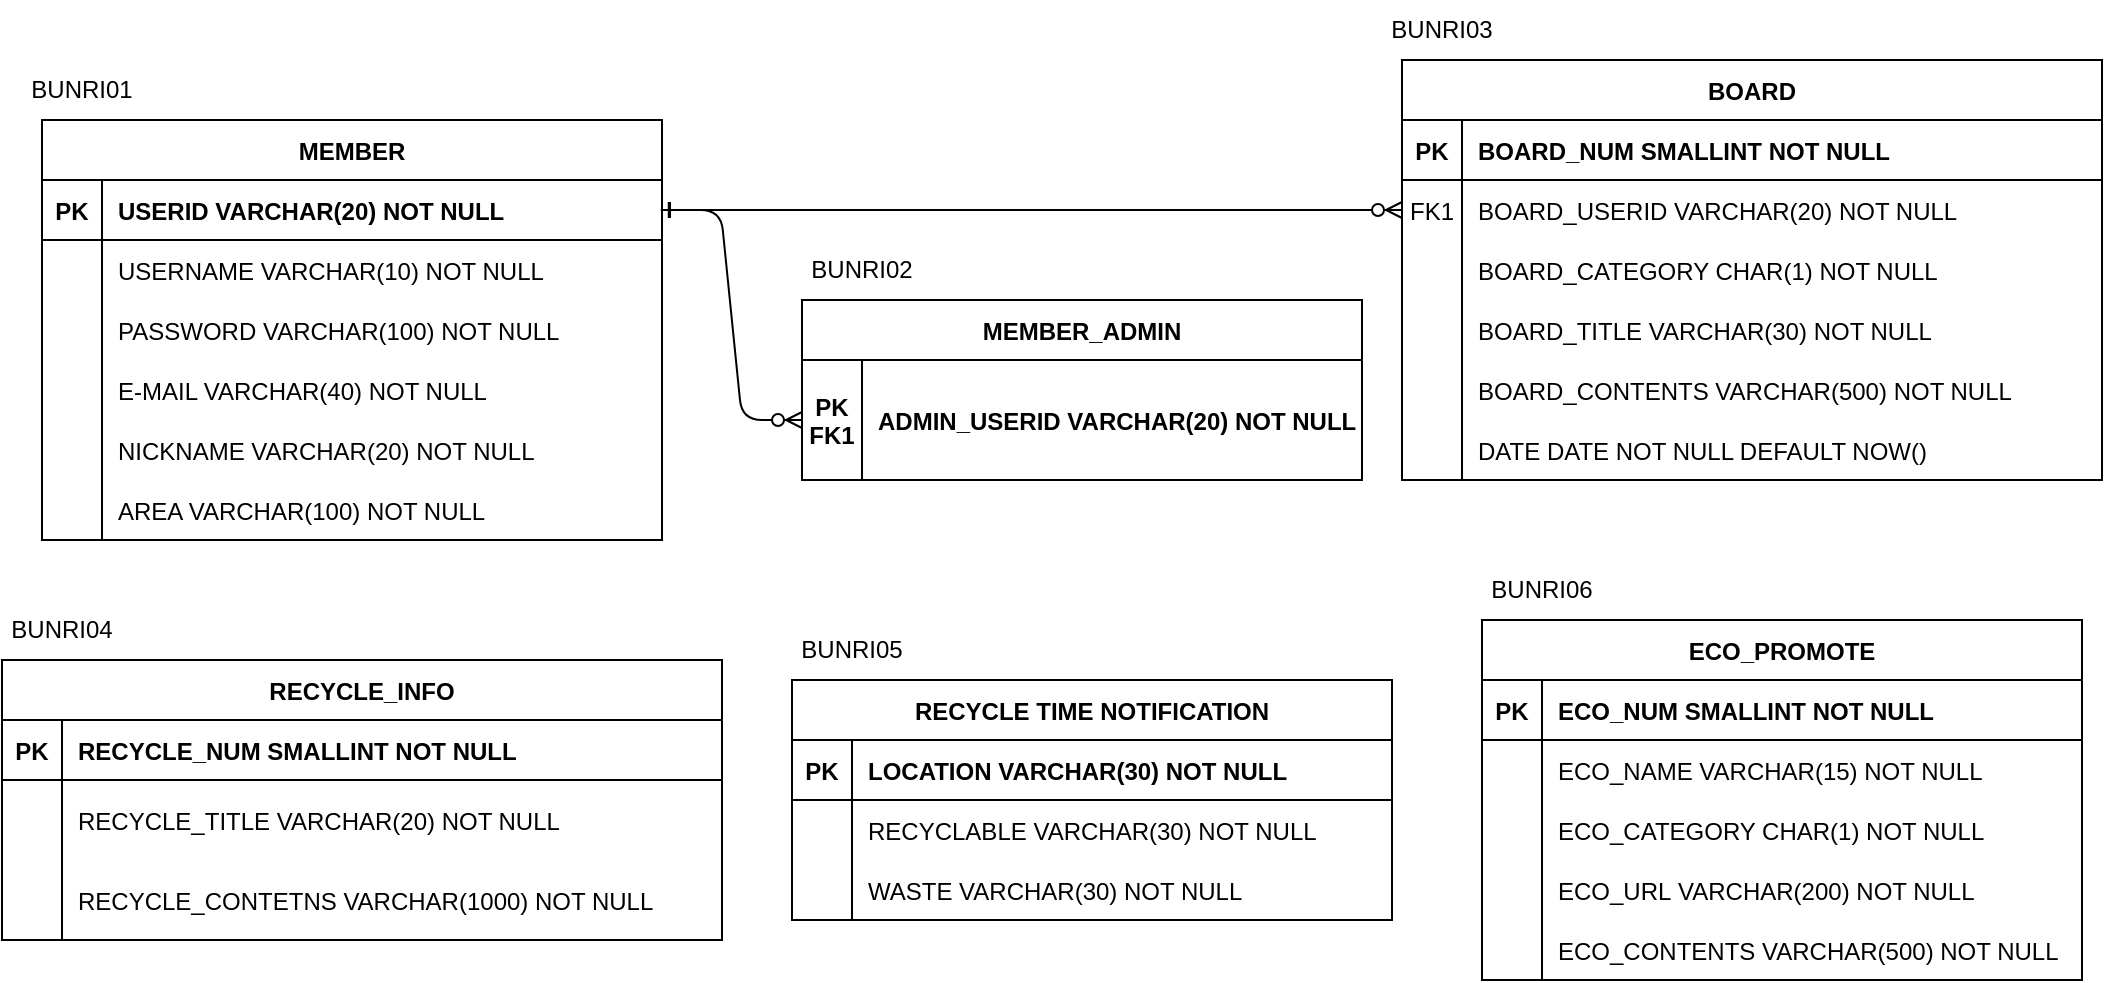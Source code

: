 <mxfile version="15.8.8" type="github" pages="2">
  <diagram id="R2lEEEUBdFMjLlhIrx00" name="eng">
    <mxGraphModel dx="1250" dy="579" grid="1" gridSize="10" guides="1" tooltips="1" connect="1" arrows="1" fold="1" page="1" pageScale="1" pageWidth="2336" pageHeight="1654" math="0" shadow="0" extFonts="Permanent Marker^https://fonts.googleapis.com/css?family=Permanent+Marker">
      <root>
        <mxCell id="0" />
        <mxCell id="1" parent="0" />
        <mxCell id="sYvUt5Km1_mzIq6zvmTg-2" value="" style="shape=partialRectangle;overflow=hidden;connectable=0;fillColor=none;top=0;left=0;bottom=0;right=0;align=left;spacingLeft=6;" parent="1" vertex="1">
          <mxGeometry x="60" y="290" width="220" height="30" as="geometry">
            <mxRectangle width="220" height="30" as="alternateBounds" />
          </mxGeometry>
        </mxCell>
        <mxCell id="C-vyLk0tnHw3VtMMgP7b-2" value="MEMBER" style="shape=table;startSize=30;container=1;collapsible=1;childLayout=tableLayout;fixedRows=1;rowLines=0;fontStyle=1;align=center;resizeLast=1;" parent="1" vertex="1">
          <mxGeometry x="50" y="110" width="310" height="210" as="geometry">
            <mxRectangle x="450" y="110" width="90" height="30" as="alternateBounds" />
          </mxGeometry>
        </mxCell>
        <mxCell id="C-vyLk0tnHw3VtMMgP7b-3" value="" style="shape=partialRectangle;collapsible=0;dropTarget=0;pointerEvents=0;fillColor=none;points=[[0,0.5],[1,0.5]];portConstraint=eastwest;top=0;left=0;right=0;bottom=1;" parent="C-vyLk0tnHw3VtMMgP7b-2" vertex="1">
          <mxGeometry y="30" width="310" height="30" as="geometry" />
        </mxCell>
        <mxCell id="C-vyLk0tnHw3VtMMgP7b-4" value="PK" style="shape=partialRectangle;overflow=hidden;connectable=0;fillColor=none;top=0;left=0;bottom=0;right=0;fontStyle=1;" parent="C-vyLk0tnHw3VtMMgP7b-3" vertex="1">
          <mxGeometry width="30" height="30" as="geometry">
            <mxRectangle width="30" height="30" as="alternateBounds" />
          </mxGeometry>
        </mxCell>
        <mxCell id="C-vyLk0tnHw3VtMMgP7b-5" value="USERID VARCHAR(20) NOT NULL" style="shape=partialRectangle;overflow=hidden;connectable=0;fillColor=none;top=0;left=0;bottom=0;right=0;align=left;spacingLeft=6;fontStyle=1;" parent="C-vyLk0tnHw3VtMMgP7b-3" vertex="1">
          <mxGeometry x="30" width="280" height="30" as="geometry">
            <mxRectangle width="280" height="30" as="alternateBounds" />
          </mxGeometry>
        </mxCell>
        <mxCell id="C-vyLk0tnHw3VtMMgP7b-6" value="" style="shape=partialRectangle;collapsible=0;dropTarget=0;pointerEvents=0;fillColor=none;points=[[0,0.5],[1,0.5]];portConstraint=eastwest;top=0;left=0;right=0;bottom=0;" parent="C-vyLk0tnHw3VtMMgP7b-2" vertex="1">
          <mxGeometry y="60" width="310" height="30" as="geometry" />
        </mxCell>
        <mxCell id="C-vyLk0tnHw3VtMMgP7b-7" value="" style="shape=partialRectangle;overflow=hidden;connectable=0;fillColor=none;top=0;left=0;bottom=0;right=0;" parent="C-vyLk0tnHw3VtMMgP7b-6" vertex="1">
          <mxGeometry width="30" height="30" as="geometry">
            <mxRectangle width="30" height="30" as="alternateBounds" />
          </mxGeometry>
        </mxCell>
        <mxCell id="C-vyLk0tnHw3VtMMgP7b-8" value="USERNAME VARCHAR(10) NOT NULL" style="shape=partialRectangle;overflow=hidden;connectable=0;fillColor=none;top=0;left=0;bottom=0;right=0;align=left;spacingLeft=6;" parent="C-vyLk0tnHw3VtMMgP7b-6" vertex="1">
          <mxGeometry x="30" width="280" height="30" as="geometry">
            <mxRectangle width="280" height="30" as="alternateBounds" />
          </mxGeometry>
        </mxCell>
        <mxCell id="C-vyLk0tnHw3VtMMgP7b-9" value="" style="shape=partialRectangle;collapsible=0;dropTarget=0;pointerEvents=0;fillColor=none;points=[[0,0.5],[1,0.5]];portConstraint=eastwest;top=0;left=0;right=0;bottom=0;" parent="C-vyLk0tnHw3VtMMgP7b-2" vertex="1">
          <mxGeometry y="90" width="310" height="30" as="geometry" />
        </mxCell>
        <mxCell id="C-vyLk0tnHw3VtMMgP7b-10" value="" style="shape=partialRectangle;overflow=hidden;connectable=0;fillColor=none;top=0;left=0;bottom=0;right=0;" parent="C-vyLk0tnHw3VtMMgP7b-9" vertex="1">
          <mxGeometry width="30" height="30" as="geometry">
            <mxRectangle width="30" height="30" as="alternateBounds" />
          </mxGeometry>
        </mxCell>
        <mxCell id="C-vyLk0tnHw3VtMMgP7b-11" value="PASSWORD VARCHAR(100) NOT NULL" style="shape=partialRectangle;overflow=hidden;connectable=0;fillColor=none;top=0;left=0;bottom=0;right=0;align=left;spacingLeft=6;" parent="C-vyLk0tnHw3VtMMgP7b-9" vertex="1">
          <mxGeometry x="30" width="280" height="30" as="geometry">
            <mxRectangle width="280" height="30" as="alternateBounds" />
          </mxGeometry>
        </mxCell>
        <mxCell id="NnJ4gB-gJKKCWfnsb1e3-1" style="shape=partialRectangle;collapsible=0;dropTarget=0;pointerEvents=0;fillColor=none;points=[[0,0.5],[1,0.5]];portConstraint=eastwest;top=0;left=0;right=0;bottom=0;" vertex="1" parent="C-vyLk0tnHw3VtMMgP7b-2">
          <mxGeometry y="120" width="310" height="30" as="geometry" />
        </mxCell>
        <mxCell id="NnJ4gB-gJKKCWfnsb1e3-2" style="shape=partialRectangle;overflow=hidden;connectable=0;fillColor=none;top=0;left=0;bottom=0;right=0;" vertex="1" parent="NnJ4gB-gJKKCWfnsb1e3-1">
          <mxGeometry width="30" height="30" as="geometry">
            <mxRectangle width="30" height="30" as="alternateBounds" />
          </mxGeometry>
        </mxCell>
        <mxCell id="NnJ4gB-gJKKCWfnsb1e3-3" value="E-MAIL VARCHAR(40) NOT NULL" style="shape=partialRectangle;overflow=hidden;connectable=0;fillColor=none;top=0;left=0;bottom=0;right=0;align=left;spacingLeft=6;" vertex="1" parent="NnJ4gB-gJKKCWfnsb1e3-1">
          <mxGeometry x="30" width="280" height="30" as="geometry">
            <mxRectangle width="280" height="30" as="alternateBounds" />
          </mxGeometry>
        </mxCell>
        <mxCell id="NnJ4gB-gJKKCWfnsb1e3-4" style="shape=partialRectangle;collapsible=0;dropTarget=0;pointerEvents=0;fillColor=none;points=[[0,0.5],[1,0.5]];portConstraint=eastwest;top=0;left=0;right=0;bottom=0;" vertex="1" parent="C-vyLk0tnHw3VtMMgP7b-2">
          <mxGeometry y="150" width="310" height="30" as="geometry" />
        </mxCell>
        <mxCell id="NnJ4gB-gJKKCWfnsb1e3-5" style="shape=partialRectangle;overflow=hidden;connectable=0;fillColor=none;top=0;left=0;bottom=0;right=0;" vertex="1" parent="NnJ4gB-gJKKCWfnsb1e3-4">
          <mxGeometry width="30" height="30" as="geometry">
            <mxRectangle width="30" height="30" as="alternateBounds" />
          </mxGeometry>
        </mxCell>
        <mxCell id="NnJ4gB-gJKKCWfnsb1e3-6" value="NICKNAME VARCHAR(20) NOT NULL" style="shape=partialRectangle;overflow=hidden;connectable=0;fillColor=none;top=0;left=0;bottom=0;right=0;align=left;spacingLeft=6;" vertex="1" parent="NnJ4gB-gJKKCWfnsb1e3-4">
          <mxGeometry x="30" width="280" height="30" as="geometry">
            <mxRectangle width="280" height="30" as="alternateBounds" />
          </mxGeometry>
        </mxCell>
        <mxCell id="NnJ4gB-gJKKCWfnsb1e3-7" style="shape=partialRectangle;collapsible=0;dropTarget=0;pointerEvents=0;fillColor=none;points=[[0,0.5],[1,0.5]];portConstraint=eastwest;top=0;left=0;right=0;bottom=0;" vertex="1" parent="C-vyLk0tnHw3VtMMgP7b-2">
          <mxGeometry y="180" width="310" height="30" as="geometry" />
        </mxCell>
        <mxCell id="NnJ4gB-gJKKCWfnsb1e3-8" style="shape=partialRectangle;overflow=hidden;connectable=0;fillColor=none;top=0;left=0;bottom=0;right=0;" vertex="1" parent="NnJ4gB-gJKKCWfnsb1e3-7">
          <mxGeometry width="30" height="30" as="geometry">
            <mxRectangle width="30" height="30" as="alternateBounds" />
          </mxGeometry>
        </mxCell>
        <mxCell id="NnJ4gB-gJKKCWfnsb1e3-9" value="AREA VARCHAR(100) NOT NULL" style="shape=partialRectangle;overflow=hidden;connectable=0;fillColor=none;top=0;left=0;bottom=0;right=0;align=left;spacingLeft=6;" vertex="1" parent="NnJ4gB-gJKKCWfnsb1e3-7">
          <mxGeometry x="30" width="280" height="30" as="geometry">
            <mxRectangle width="280" height="30" as="alternateBounds" />
          </mxGeometry>
        </mxCell>
        <mxCell id="C-vyLk0tnHw3VtMMgP7b-13" value="RECYCLE_INFO" style="shape=table;startSize=30;container=1;collapsible=1;childLayout=tableLayout;fixedRows=1;rowLines=0;fontStyle=1;align=center;resizeLast=1;" parent="1" vertex="1">
          <mxGeometry x="30" y="380" width="360" height="140" as="geometry" />
        </mxCell>
        <mxCell id="C-vyLk0tnHw3VtMMgP7b-14" value="" style="shape=partialRectangle;collapsible=0;dropTarget=0;pointerEvents=0;fillColor=none;points=[[0,0.5],[1,0.5]];portConstraint=eastwest;top=0;left=0;right=0;bottom=1;" parent="C-vyLk0tnHw3VtMMgP7b-13" vertex="1">
          <mxGeometry y="30" width="360" height="30" as="geometry" />
        </mxCell>
        <mxCell id="C-vyLk0tnHw3VtMMgP7b-15" value="PK" style="shape=partialRectangle;overflow=hidden;connectable=0;fillColor=none;top=0;left=0;bottom=0;right=0;fontStyle=1;" parent="C-vyLk0tnHw3VtMMgP7b-14" vertex="1">
          <mxGeometry width="30" height="30" as="geometry">
            <mxRectangle width="30" height="30" as="alternateBounds" />
          </mxGeometry>
        </mxCell>
        <mxCell id="C-vyLk0tnHw3VtMMgP7b-16" value="RECYCLE_NUM SMALLINT NOT NULL" style="shape=partialRectangle;overflow=hidden;connectable=0;fillColor=none;top=0;left=0;bottom=0;right=0;align=left;spacingLeft=6;fontStyle=1;" parent="C-vyLk0tnHw3VtMMgP7b-14" vertex="1">
          <mxGeometry x="30" width="330" height="30" as="geometry">
            <mxRectangle width="330" height="30" as="alternateBounds" />
          </mxGeometry>
        </mxCell>
        <mxCell id="C-vyLk0tnHw3VtMMgP7b-17" value="" style="shape=partialRectangle;collapsible=0;dropTarget=0;pointerEvents=0;fillColor=none;points=[[0,0.5],[1,0.5]];portConstraint=eastwest;top=0;left=0;right=0;bottom=0;" parent="C-vyLk0tnHw3VtMMgP7b-13" vertex="1">
          <mxGeometry y="60" width="360" height="40" as="geometry" />
        </mxCell>
        <mxCell id="C-vyLk0tnHw3VtMMgP7b-18" value="" style="shape=partialRectangle;overflow=hidden;connectable=0;fillColor=none;top=0;left=0;bottom=0;right=0;" parent="C-vyLk0tnHw3VtMMgP7b-17" vertex="1">
          <mxGeometry width="30" height="40" as="geometry">
            <mxRectangle width="30" height="40" as="alternateBounds" />
          </mxGeometry>
        </mxCell>
        <mxCell id="C-vyLk0tnHw3VtMMgP7b-19" value="RECYCLE_TITLE VARCHAR(20) NOT NULL" style="shape=partialRectangle;overflow=hidden;connectable=0;fillColor=none;top=0;left=0;bottom=0;right=0;align=left;spacingLeft=6;" parent="C-vyLk0tnHw3VtMMgP7b-17" vertex="1">
          <mxGeometry x="30" width="330" height="40" as="geometry">
            <mxRectangle width="330" height="40" as="alternateBounds" />
          </mxGeometry>
        </mxCell>
        <mxCell id="NnJ4gB-gJKKCWfnsb1e3-22" style="shape=partialRectangle;collapsible=0;dropTarget=0;pointerEvents=0;fillColor=none;points=[[0,0.5],[1,0.5]];portConstraint=eastwest;top=0;left=0;right=0;bottom=0;" vertex="1" parent="C-vyLk0tnHw3VtMMgP7b-13">
          <mxGeometry y="100" width="360" height="40" as="geometry" />
        </mxCell>
        <mxCell id="NnJ4gB-gJKKCWfnsb1e3-23" style="shape=partialRectangle;overflow=hidden;connectable=0;fillColor=none;top=0;left=0;bottom=0;right=0;" vertex="1" parent="NnJ4gB-gJKKCWfnsb1e3-22">
          <mxGeometry width="30" height="40" as="geometry">
            <mxRectangle width="30" height="40" as="alternateBounds" />
          </mxGeometry>
        </mxCell>
        <mxCell id="NnJ4gB-gJKKCWfnsb1e3-24" value="RECYCLE_CONTETNS VARCHAR(1000) NOT NULL " style="shape=partialRectangle;overflow=hidden;connectable=0;fillColor=none;top=0;left=0;bottom=0;right=0;align=left;spacingLeft=6;" vertex="1" parent="NnJ4gB-gJKKCWfnsb1e3-22">
          <mxGeometry x="30" width="330" height="40" as="geometry">
            <mxRectangle width="330" height="40" as="alternateBounds" />
          </mxGeometry>
        </mxCell>
        <mxCell id="C-vyLk0tnHw3VtMMgP7b-23" value="BOARD" style="shape=table;startSize=30;container=1;collapsible=1;childLayout=tableLayout;fixedRows=1;rowLines=0;fontStyle=1;align=center;resizeLast=1;" parent="1" vertex="1">
          <mxGeometry x="730" y="80" width="350" height="210" as="geometry">
            <mxRectangle x="60" y="120" width="80" height="30" as="alternateBounds" />
          </mxGeometry>
        </mxCell>
        <mxCell id="C-vyLk0tnHw3VtMMgP7b-24" value="" style="shape=partialRectangle;collapsible=0;dropTarget=0;pointerEvents=0;fillColor=none;points=[[0,0.5],[1,0.5]];portConstraint=eastwest;top=0;left=0;right=0;bottom=1;" parent="C-vyLk0tnHw3VtMMgP7b-23" vertex="1">
          <mxGeometry y="30" width="350" height="30" as="geometry" />
        </mxCell>
        <mxCell id="C-vyLk0tnHw3VtMMgP7b-25" value="PK" style="shape=partialRectangle;overflow=hidden;connectable=0;fillColor=none;top=0;left=0;bottom=0;right=0;fontStyle=1;" parent="C-vyLk0tnHw3VtMMgP7b-24" vertex="1">
          <mxGeometry width="30" height="30" as="geometry">
            <mxRectangle width="30" height="30" as="alternateBounds" />
          </mxGeometry>
        </mxCell>
        <mxCell id="C-vyLk0tnHw3VtMMgP7b-26" value="BOARD_NUM SMALLINT NOT NULL" style="shape=partialRectangle;overflow=hidden;connectable=0;fillColor=none;top=0;left=0;bottom=0;right=0;align=left;spacingLeft=6;fontStyle=1;" parent="C-vyLk0tnHw3VtMMgP7b-24" vertex="1">
          <mxGeometry x="30" width="320" height="30" as="geometry">
            <mxRectangle width="320" height="30" as="alternateBounds" />
          </mxGeometry>
        </mxCell>
        <mxCell id="C-vyLk0tnHw3VtMMgP7b-27" value="" style="shape=partialRectangle;collapsible=0;dropTarget=0;pointerEvents=0;fillColor=none;points=[[0,0.5],[1,0.5]];portConstraint=eastwest;top=0;left=0;right=0;bottom=0;" parent="C-vyLk0tnHw3VtMMgP7b-23" vertex="1">
          <mxGeometry y="60" width="350" height="30" as="geometry" />
        </mxCell>
        <mxCell id="C-vyLk0tnHw3VtMMgP7b-28" value="FK1" style="shape=partialRectangle;overflow=hidden;connectable=0;fillColor=none;top=0;left=0;bottom=0;right=0;" parent="C-vyLk0tnHw3VtMMgP7b-27" vertex="1">
          <mxGeometry width="30" height="30" as="geometry">
            <mxRectangle width="30" height="30" as="alternateBounds" />
          </mxGeometry>
        </mxCell>
        <mxCell id="C-vyLk0tnHw3VtMMgP7b-29" value="BOARD_USERID VARCHAR(20) NOT NULL" style="shape=partialRectangle;overflow=hidden;connectable=0;fillColor=none;top=0;left=0;bottom=0;right=0;align=left;spacingLeft=6;" parent="C-vyLk0tnHw3VtMMgP7b-27" vertex="1">
          <mxGeometry x="30" width="320" height="30" as="geometry">
            <mxRectangle width="320" height="30" as="alternateBounds" />
          </mxGeometry>
        </mxCell>
        <mxCell id="NnJ4gB-gJKKCWfnsb1e3-19" style="shape=partialRectangle;collapsible=0;dropTarget=0;pointerEvents=0;fillColor=none;points=[[0,0.5],[1,0.5]];portConstraint=eastwest;top=0;left=0;right=0;bottom=0;" vertex="1" parent="C-vyLk0tnHw3VtMMgP7b-23">
          <mxGeometry y="90" width="350" height="30" as="geometry" />
        </mxCell>
        <mxCell id="NnJ4gB-gJKKCWfnsb1e3-20" style="shape=partialRectangle;overflow=hidden;connectable=0;fillColor=none;top=0;left=0;bottom=0;right=0;" vertex="1" parent="NnJ4gB-gJKKCWfnsb1e3-19">
          <mxGeometry width="30" height="30" as="geometry">
            <mxRectangle width="30" height="30" as="alternateBounds" />
          </mxGeometry>
        </mxCell>
        <mxCell id="NnJ4gB-gJKKCWfnsb1e3-21" value="BOARD_CATEGORY CHAR(1) NOT NULL" style="shape=partialRectangle;overflow=hidden;connectable=0;fillColor=none;top=0;left=0;bottom=0;right=0;align=left;spacingLeft=6;" vertex="1" parent="NnJ4gB-gJKKCWfnsb1e3-19">
          <mxGeometry x="30" width="320" height="30" as="geometry">
            <mxRectangle width="320" height="30" as="alternateBounds" />
          </mxGeometry>
        </mxCell>
        <mxCell id="NnJ4gB-gJKKCWfnsb1e3-16" style="shape=partialRectangle;collapsible=0;dropTarget=0;pointerEvents=0;fillColor=none;points=[[0,0.5],[1,0.5]];portConstraint=eastwest;top=0;left=0;right=0;bottom=0;" vertex="1" parent="C-vyLk0tnHw3VtMMgP7b-23">
          <mxGeometry y="120" width="350" height="30" as="geometry" />
        </mxCell>
        <mxCell id="NnJ4gB-gJKKCWfnsb1e3-17" style="shape=partialRectangle;overflow=hidden;connectable=0;fillColor=none;top=0;left=0;bottom=0;right=0;" vertex="1" parent="NnJ4gB-gJKKCWfnsb1e3-16">
          <mxGeometry width="30" height="30" as="geometry">
            <mxRectangle width="30" height="30" as="alternateBounds" />
          </mxGeometry>
        </mxCell>
        <mxCell id="NnJ4gB-gJKKCWfnsb1e3-18" value="BOARD_TITLE VARCHAR(30) NOT NULL" style="shape=partialRectangle;overflow=hidden;connectable=0;fillColor=none;top=0;left=0;bottom=0;right=0;align=left;spacingLeft=6;" vertex="1" parent="NnJ4gB-gJKKCWfnsb1e3-16">
          <mxGeometry x="30" width="320" height="30" as="geometry">
            <mxRectangle width="320" height="30" as="alternateBounds" />
          </mxGeometry>
        </mxCell>
        <mxCell id="NnJ4gB-gJKKCWfnsb1e3-13" style="shape=partialRectangle;collapsible=0;dropTarget=0;pointerEvents=0;fillColor=none;points=[[0,0.5],[1,0.5]];portConstraint=eastwest;top=0;left=0;right=0;bottom=0;" vertex="1" parent="C-vyLk0tnHw3VtMMgP7b-23">
          <mxGeometry y="150" width="350" height="30" as="geometry" />
        </mxCell>
        <mxCell id="NnJ4gB-gJKKCWfnsb1e3-14" style="shape=partialRectangle;overflow=hidden;connectable=0;fillColor=none;top=0;left=0;bottom=0;right=0;" vertex="1" parent="NnJ4gB-gJKKCWfnsb1e3-13">
          <mxGeometry width="30" height="30" as="geometry">
            <mxRectangle width="30" height="30" as="alternateBounds" />
          </mxGeometry>
        </mxCell>
        <mxCell id="NnJ4gB-gJKKCWfnsb1e3-15" value="BOARD_CONTENTS VARCHAR(500) NOT NULL" style="shape=partialRectangle;overflow=hidden;connectable=0;fillColor=none;top=0;left=0;bottom=0;right=0;align=left;spacingLeft=6;" vertex="1" parent="NnJ4gB-gJKKCWfnsb1e3-13">
          <mxGeometry x="30" width="320" height="30" as="geometry">
            <mxRectangle width="320" height="30" as="alternateBounds" />
          </mxGeometry>
        </mxCell>
        <mxCell id="NnJ4gB-gJKKCWfnsb1e3-10" style="shape=partialRectangle;collapsible=0;dropTarget=0;pointerEvents=0;fillColor=none;points=[[0,0.5],[1,0.5]];portConstraint=eastwest;top=0;left=0;right=0;bottom=0;" vertex="1" parent="C-vyLk0tnHw3VtMMgP7b-23">
          <mxGeometry y="180" width="350" height="30" as="geometry" />
        </mxCell>
        <mxCell id="NnJ4gB-gJKKCWfnsb1e3-11" style="shape=partialRectangle;overflow=hidden;connectable=0;fillColor=none;top=0;left=0;bottom=0;right=0;" vertex="1" parent="NnJ4gB-gJKKCWfnsb1e3-10">
          <mxGeometry width="30" height="30" as="geometry">
            <mxRectangle width="30" height="30" as="alternateBounds" />
          </mxGeometry>
        </mxCell>
        <mxCell id="NnJ4gB-gJKKCWfnsb1e3-12" value="DATE DATE NOT NULL DEFAULT NOW()" style="shape=partialRectangle;overflow=hidden;connectable=0;fillColor=none;top=0;left=0;bottom=0;right=0;align=left;spacingLeft=6;" vertex="1" parent="NnJ4gB-gJKKCWfnsb1e3-10">
          <mxGeometry x="30" width="320" height="30" as="geometry">
            <mxRectangle width="320" height="30" as="alternateBounds" />
          </mxGeometry>
        </mxCell>
        <mxCell id="C-vyLk0tnHw3VtMMgP7b-1" value="" style="edgeStyle=entityRelationEdgeStyle;endArrow=ERzeroToMany;startArrow=ERone;endFill=1;startFill=0;exitX=1;exitY=0.5;exitDx=0;exitDy=0;" parent="1" source="C-vyLk0tnHw3VtMMgP7b-3" target="C-vyLk0tnHw3VtMMgP7b-27" edge="1">
          <mxGeometry width="100" height="100" relative="1" as="geometry">
            <mxPoint x="340" y="720" as="sourcePoint" />
            <mxPoint x="830" y="165" as="targetPoint" />
          </mxGeometry>
        </mxCell>
        <mxCell id="csFPBOMpWDjxnUjfZ-Va-1" value="RECYCLE TIME NOTIFICATION" style="shape=table;startSize=30;container=1;collapsible=1;childLayout=tableLayout;fixedRows=1;rowLines=0;fontStyle=1;align=center;resizeLast=1;" parent="1" vertex="1">
          <mxGeometry x="425" y="390" width="300" height="120" as="geometry" />
        </mxCell>
        <mxCell id="csFPBOMpWDjxnUjfZ-Va-2" value="" style="shape=partialRectangle;collapsible=0;dropTarget=0;pointerEvents=0;fillColor=none;points=[[0,0.5],[1,0.5]];portConstraint=eastwest;top=0;left=0;right=0;bottom=1;" parent="csFPBOMpWDjxnUjfZ-Va-1" vertex="1">
          <mxGeometry y="30" width="300" height="30" as="geometry" />
        </mxCell>
        <mxCell id="csFPBOMpWDjxnUjfZ-Va-3" value="PK" style="shape=partialRectangle;overflow=hidden;connectable=0;fillColor=none;top=0;left=0;bottom=0;right=0;fontStyle=1;" parent="csFPBOMpWDjxnUjfZ-Va-2" vertex="1">
          <mxGeometry width="30" height="30" as="geometry">
            <mxRectangle width="30" height="30" as="alternateBounds" />
          </mxGeometry>
        </mxCell>
        <mxCell id="csFPBOMpWDjxnUjfZ-Va-4" value="LOCATION VARCHAR(30) NOT NULL" style="shape=partialRectangle;overflow=hidden;connectable=0;fillColor=none;top=0;left=0;bottom=0;right=0;align=left;spacingLeft=6;fontStyle=1;" parent="csFPBOMpWDjxnUjfZ-Va-2" vertex="1">
          <mxGeometry x="30" width="270" height="30" as="geometry">
            <mxRectangle width="270" height="30" as="alternateBounds" />
          </mxGeometry>
        </mxCell>
        <mxCell id="csFPBOMpWDjxnUjfZ-Va-5" value="" style="shape=partialRectangle;collapsible=0;dropTarget=0;pointerEvents=0;fillColor=none;points=[[0,0.5],[1,0.5]];portConstraint=eastwest;top=0;left=0;right=0;bottom=0;" parent="csFPBOMpWDjxnUjfZ-Va-1" vertex="1">
          <mxGeometry y="60" width="300" height="30" as="geometry" />
        </mxCell>
        <mxCell id="csFPBOMpWDjxnUjfZ-Va-6" value="" style="shape=partialRectangle;overflow=hidden;connectable=0;fillColor=none;top=0;left=0;bottom=0;right=0;" parent="csFPBOMpWDjxnUjfZ-Va-5" vertex="1">
          <mxGeometry width="30" height="30" as="geometry">
            <mxRectangle width="30" height="30" as="alternateBounds" />
          </mxGeometry>
        </mxCell>
        <mxCell id="csFPBOMpWDjxnUjfZ-Va-7" value="RECYCLABLE VARCHAR(30) NOT NULL" style="shape=partialRectangle;overflow=hidden;connectable=0;fillColor=none;top=0;left=0;bottom=0;right=0;align=left;spacingLeft=6;" parent="csFPBOMpWDjxnUjfZ-Va-5" vertex="1">
          <mxGeometry x="30" width="270" height="30" as="geometry">
            <mxRectangle width="270" height="30" as="alternateBounds" />
          </mxGeometry>
        </mxCell>
        <mxCell id="NnJ4gB-gJKKCWfnsb1e3-25" style="shape=partialRectangle;collapsible=0;dropTarget=0;pointerEvents=0;fillColor=none;points=[[0,0.5],[1,0.5]];portConstraint=eastwest;top=0;left=0;right=0;bottom=0;" vertex="1" parent="csFPBOMpWDjxnUjfZ-Va-1">
          <mxGeometry y="90" width="300" height="30" as="geometry" />
        </mxCell>
        <mxCell id="NnJ4gB-gJKKCWfnsb1e3-26" value="&#xa;&#xa;&lt;span style=&quot;color: rgb(0, 0, 0); font-family: helvetica; font-size: 12px; font-style: normal; font-weight: 400; letter-spacing: normal; text-align: left; text-indent: 0px; text-transform: none; word-spacing: 0px; background-color: rgb(248, 249, 250); display: inline; float: none;&quot;&gt;WASTE VARCHAR(30)&amp;nbsp;NOT NULL&lt;/span&gt;&#xa;&#xa;" style="shape=partialRectangle;overflow=hidden;connectable=0;fillColor=none;top=0;left=0;bottom=0;right=0;" vertex="1" parent="NnJ4gB-gJKKCWfnsb1e3-25">
          <mxGeometry width="30" height="30" as="geometry">
            <mxRectangle width="30" height="30" as="alternateBounds" />
          </mxGeometry>
        </mxCell>
        <mxCell id="NnJ4gB-gJKKCWfnsb1e3-27" value="WASTE VARCHAR(30) NOT NULL" style="shape=partialRectangle;overflow=hidden;connectable=0;fillColor=none;top=0;left=0;bottom=0;right=0;align=left;spacingLeft=6;" vertex="1" parent="NnJ4gB-gJKKCWfnsb1e3-25">
          <mxGeometry x="30" width="270" height="30" as="geometry">
            <mxRectangle width="270" height="30" as="alternateBounds" />
          </mxGeometry>
        </mxCell>
        <mxCell id="l2PKxu3wdfpEpkm83ybQ-2" value="BUNRI05" style="text;html=1;strokeColor=none;fillColor=none;align=center;verticalAlign=middle;whiteSpace=wrap;rounded=0;" parent="1" vertex="1">
          <mxGeometry x="425" y="360" width="60" height="30" as="geometry" />
        </mxCell>
        <mxCell id="l2PKxu3wdfpEpkm83ybQ-3" value="BUNRI04" style="text;html=1;strokeColor=none;fillColor=none;align=center;verticalAlign=middle;whiteSpace=wrap;rounded=0;" parent="1" vertex="1">
          <mxGeometry x="30" y="350" width="60" height="30" as="geometry" />
        </mxCell>
        <mxCell id="l2PKxu3wdfpEpkm83ybQ-4" value="BUNRI01" style="text;html=1;strokeColor=none;fillColor=none;align=center;verticalAlign=middle;whiteSpace=wrap;rounded=0;" parent="1" vertex="1">
          <mxGeometry x="40" y="80" width="60" height="30" as="geometry" />
        </mxCell>
        <mxCell id="_wXQKDOQ8VYvfBHfBLiE-1" value="ECO_PROMOTE" style="shape=table;startSize=30;container=1;collapsible=1;childLayout=tableLayout;fixedRows=1;rowLines=0;fontStyle=1;align=center;resizeLast=1;" parent="1" vertex="1">
          <mxGeometry x="770" y="360" width="300" height="180" as="geometry" />
        </mxCell>
        <mxCell id="_wXQKDOQ8VYvfBHfBLiE-2" value="" style="shape=partialRectangle;collapsible=0;dropTarget=0;pointerEvents=0;fillColor=none;points=[[0,0.5],[1,0.5]];portConstraint=eastwest;top=0;left=0;right=0;bottom=1;" parent="_wXQKDOQ8VYvfBHfBLiE-1" vertex="1">
          <mxGeometry y="30" width="300" height="30" as="geometry" />
        </mxCell>
        <mxCell id="_wXQKDOQ8VYvfBHfBLiE-3" value="PK" style="shape=partialRectangle;overflow=hidden;connectable=0;fillColor=none;top=0;left=0;bottom=0;right=0;fontStyle=1;" parent="_wXQKDOQ8VYvfBHfBLiE-2" vertex="1">
          <mxGeometry width="30" height="30" as="geometry">
            <mxRectangle width="30" height="30" as="alternateBounds" />
          </mxGeometry>
        </mxCell>
        <mxCell id="_wXQKDOQ8VYvfBHfBLiE-4" value="ECO_NUM SMALLINT NOT NULL" style="shape=partialRectangle;overflow=hidden;connectable=0;fillColor=none;top=0;left=0;bottom=0;right=0;align=left;spacingLeft=6;fontStyle=1;" parent="_wXQKDOQ8VYvfBHfBLiE-2" vertex="1">
          <mxGeometry x="30" width="270" height="30" as="geometry">
            <mxRectangle width="270" height="30" as="alternateBounds" />
          </mxGeometry>
        </mxCell>
        <mxCell id="_wXQKDOQ8VYvfBHfBLiE-5" value="" style="shape=partialRectangle;collapsible=0;dropTarget=0;pointerEvents=0;fillColor=none;points=[[0,0.5],[1,0.5]];portConstraint=eastwest;top=0;left=0;right=0;bottom=0;" parent="_wXQKDOQ8VYvfBHfBLiE-1" vertex="1">
          <mxGeometry y="60" width="300" height="30" as="geometry" />
        </mxCell>
        <mxCell id="_wXQKDOQ8VYvfBHfBLiE-6" value="" style="shape=partialRectangle;overflow=hidden;connectable=0;fillColor=none;top=0;left=0;bottom=0;right=0;" parent="_wXQKDOQ8VYvfBHfBLiE-5" vertex="1">
          <mxGeometry width="30" height="30" as="geometry">
            <mxRectangle width="30" height="30" as="alternateBounds" />
          </mxGeometry>
        </mxCell>
        <mxCell id="_wXQKDOQ8VYvfBHfBLiE-7" value="ECO_NAME VARCHAR(15) NOT NULL" style="shape=partialRectangle;overflow=hidden;connectable=0;fillColor=none;top=0;left=0;bottom=0;right=0;align=left;spacingLeft=6;" parent="_wXQKDOQ8VYvfBHfBLiE-5" vertex="1">
          <mxGeometry x="30" width="270" height="30" as="geometry">
            <mxRectangle width="270" height="30" as="alternateBounds" />
          </mxGeometry>
        </mxCell>
        <mxCell id="NnJ4gB-gJKKCWfnsb1e3-37" style="shape=partialRectangle;collapsible=0;dropTarget=0;pointerEvents=0;fillColor=none;points=[[0,0.5],[1,0.5]];portConstraint=eastwest;top=0;left=0;right=0;bottom=0;" vertex="1" parent="_wXQKDOQ8VYvfBHfBLiE-1">
          <mxGeometry y="90" width="300" height="30" as="geometry" />
        </mxCell>
        <mxCell id="NnJ4gB-gJKKCWfnsb1e3-38" style="shape=partialRectangle;overflow=hidden;connectable=0;fillColor=none;top=0;left=0;bottom=0;right=0;" vertex="1" parent="NnJ4gB-gJKKCWfnsb1e3-37">
          <mxGeometry width="30" height="30" as="geometry">
            <mxRectangle width="30" height="30" as="alternateBounds" />
          </mxGeometry>
        </mxCell>
        <mxCell id="NnJ4gB-gJKKCWfnsb1e3-39" value="ECO_CATEGORY CHAR(1) NOT NULL" style="shape=partialRectangle;overflow=hidden;connectable=0;fillColor=none;top=0;left=0;bottom=0;right=0;align=left;spacingLeft=6;" vertex="1" parent="NnJ4gB-gJKKCWfnsb1e3-37">
          <mxGeometry x="30" width="270" height="30" as="geometry">
            <mxRectangle width="270" height="30" as="alternateBounds" />
          </mxGeometry>
        </mxCell>
        <mxCell id="NnJ4gB-gJKKCWfnsb1e3-31" style="shape=partialRectangle;collapsible=0;dropTarget=0;pointerEvents=0;fillColor=none;points=[[0,0.5],[1,0.5]];portConstraint=eastwest;top=0;left=0;right=0;bottom=0;" vertex="1" parent="_wXQKDOQ8VYvfBHfBLiE-1">
          <mxGeometry y="120" width="300" height="30" as="geometry" />
        </mxCell>
        <mxCell id="NnJ4gB-gJKKCWfnsb1e3-32" style="shape=partialRectangle;overflow=hidden;connectable=0;fillColor=none;top=0;left=0;bottom=0;right=0;" vertex="1" parent="NnJ4gB-gJKKCWfnsb1e3-31">
          <mxGeometry width="30" height="30" as="geometry">
            <mxRectangle width="30" height="30" as="alternateBounds" />
          </mxGeometry>
        </mxCell>
        <mxCell id="NnJ4gB-gJKKCWfnsb1e3-33" value="ECO_URL VARCHAR(200) NOT NULL" style="shape=partialRectangle;overflow=hidden;connectable=0;fillColor=none;top=0;left=0;bottom=0;right=0;align=left;spacingLeft=6;" vertex="1" parent="NnJ4gB-gJKKCWfnsb1e3-31">
          <mxGeometry x="30" width="270" height="30" as="geometry">
            <mxRectangle width="270" height="30" as="alternateBounds" />
          </mxGeometry>
        </mxCell>
        <mxCell id="NnJ4gB-gJKKCWfnsb1e3-28" style="shape=partialRectangle;collapsible=0;dropTarget=0;pointerEvents=0;fillColor=none;points=[[0,0.5],[1,0.5]];portConstraint=eastwest;top=0;left=0;right=0;bottom=0;" vertex="1" parent="_wXQKDOQ8VYvfBHfBLiE-1">
          <mxGeometry y="150" width="300" height="30" as="geometry" />
        </mxCell>
        <mxCell id="NnJ4gB-gJKKCWfnsb1e3-29" style="shape=partialRectangle;overflow=hidden;connectable=0;fillColor=none;top=0;left=0;bottom=0;right=0;" vertex="1" parent="NnJ4gB-gJKKCWfnsb1e3-28">
          <mxGeometry width="30" height="30" as="geometry">
            <mxRectangle width="30" height="30" as="alternateBounds" />
          </mxGeometry>
        </mxCell>
        <mxCell id="NnJ4gB-gJKKCWfnsb1e3-30" value="ECO_CONTENTS VARCHAR(500) NOT NULL" style="shape=partialRectangle;overflow=hidden;connectable=0;fillColor=none;top=0;left=0;bottom=0;right=0;align=left;spacingLeft=6;" vertex="1" parent="NnJ4gB-gJKKCWfnsb1e3-28">
          <mxGeometry x="30" width="270" height="30" as="geometry">
            <mxRectangle width="270" height="30" as="alternateBounds" />
          </mxGeometry>
        </mxCell>
        <mxCell id="_wXQKDOQ8VYvfBHfBLiE-8" value="BUNRI06" style="text;html=1;strokeColor=none;fillColor=none;align=center;verticalAlign=middle;whiteSpace=wrap;rounded=0;" parent="1" vertex="1">
          <mxGeometry x="770" y="330" width="60" height="30" as="geometry" />
        </mxCell>
        <mxCell id="_wXQKDOQ8VYvfBHfBLiE-9" value="BUNRI03" style="text;html=1;strokeColor=none;fillColor=none;align=center;verticalAlign=middle;whiteSpace=wrap;rounded=0;" parent="1" vertex="1">
          <mxGeometry x="720" y="50" width="60" height="30" as="geometry" />
        </mxCell>
        <mxCell id="HzRlAGYhzvu6X6v0wj58-2" value="MEMBER_ADMIN" style="shape=table;startSize=30;container=1;collapsible=1;childLayout=tableLayout;fixedRows=1;rowLines=0;fontStyle=1;align=center;resizeLast=1;" parent="1" vertex="1">
          <mxGeometry x="430" y="200" width="280" height="90" as="geometry" />
        </mxCell>
        <mxCell id="HzRlAGYhzvu6X6v0wj58-3" value="" style="shape=partialRectangle;collapsible=0;dropTarget=0;pointerEvents=0;fillColor=none;points=[[0,0.5],[1,0.5]];portConstraint=eastwest;top=0;left=0;right=0;bottom=1;" parent="HzRlAGYhzvu6X6v0wj58-2" vertex="1">
          <mxGeometry y="30" width="280" height="60" as="geometry" />
        </mxCell>
        <mxCell id="HzRlAGYhzvu6X6v0wj58-4" value="PK&#xa;FK1" style="shape=partialRectangle;overflow=hidden;connectable=0;fillColor=none;top=0;left=0;bottom=0;right=0;fontStyle=1;" parent="HzRlAGYhzvu6X6v0wj58-3" vertex="1">
          <mxGeometry width="30" height="60" as="geometry">
            <mxRectangle width="30" height="60" as="alternateBounds" />
          </mxGeometry>
        </mxCell>
        <mxCell id="HzRlAGYhzvu6X6v0wj58-5" value="ADMIN_USERID VARCHAR(20) NOT NULL" style="shape=partialRectangle;overflow=hidden;connectable=0;fillColor=none;top=0;left=0;bottom=0;right=0;align=left;spacingLeft=6;fontStyle=1;" parent="HzRlAGYhzvu6X6v0wj58-3" vertex="1">
          <mxGeometry x="30" width="250" height="60" as="geometry">
            <mxRectangle width="250" height="60" as="alternateBounds" />
          </mxGeometry>
        </mxCell>
        <mxCell id="HzRlAGYhzvu6X6v0wj58-9" value="BUNRI02" style="text;html=1;strokeColor=none;fillColor=none;align=center;verticalAlign=middle;whiteSpace=wrap;rounded=0;" parent="1" vertex="1">
          <mxGeometry x="430" y="170" width="60" height="30" as="geometry" />
        </mxCell>
        <mxCell id="HzRlAGYhzvu6X6v0wj58-14" value="" style="edgeStyle=entityRelationEdgeStyle;endArrow=ERzeroToMany;startArrow=ERone;endFill=1;startFill=0;exitX=0.998;exitY=0.499;exitDx=0;exitDy=0;entryX=0;entryY=0.5;entryDx=0;entryDy=0;exitPerimeter=0;" parent="1" source="C-vyLk0tnHw3VtMMgP7b-3" target="HzRlAGYhzvu6X6v0wj58-3" edge="1">
          <mxGeometry width="100" height="100" relative="1" as="geometry">
            <mxPoint x="350" y="165" as="sourcePoint" />
            <mxPoint x="830" y="165" as="targetPoint" />
          </mxGeometry>
        </mxCell>
      </root>
    </mxGraphModel>
  </diagram>
  <diagram id="8lJXIKN-K9xT7CK2k_2P" name="kor">
    <mxGraphModel dx="1250" dy="579" grid="1" gridSize="10" guides="1" tooltips="1" connect="1" arrows="1" fold="1" page="1" pageScale="1" pageWidth="1169" pageHeight="827" math="0" shadow="0">
      <root>
        <mxCell id="NYlH1ksA79qCs-bfor9m-0" />
        <mxCell id="NYlH1ksA79qCs-bfor9m-1" parent="NYlH1ksA79qCs-bfor9m-0" />
        <mxCell id="oVR3CzD4gSZ0Ee30YovS-1" value="회원 정보" style="shape=table;startSize=30;container=1;collapsible=1;childLayout=tableLayout;fixedRows=1;rowLines=0;fontStyle=1;align=center;resizeLast=1;" parent="NYlH1ksA79qCs-bfor9m-1" vertex="1">
          <mxGeometry x="80" y="175" width="170" height="210" as="geometry">
            <mxRectangle x="450" y="110" width="90" height="30" as="alternateBounds" />
          </mxGeometry>
        </mxCell>
        <mxCell id="oVR3CzD4gSZ0Ee30YovS-2" value="" style="shape=partialRectangle;collapsible=0;dropTarget=0;pointerEvents=0;fillColor=none;points=[[0,0.5],[1,0.5]];portConstraint=eastwest;top=0;left=0;right=0;bottom=1;" parent="oVR3CzD4gSZ0Ee30YovS-1" vertex="1">
          <mxGeometry y="30" width="170" height="30" as="geometry" />
        </mxCell>
        <mxCell id="oVR3CzD4gSZ0Ee30YovS-3" value="PK" style="shape=partialRectangle;overflow=hidden;connectable=0;fillColor=none;top=0;left=0;bottom=0;right=0;fontStyle=1;" parent="oVR3CzD4gSZ0Ee30YovS-2" vertex="1">
          <mxGeometry width="30" height="30" as="geometry">
            <mxRectangle width="30" height="30" as="alternateBounds" />
          </mxGeometry>
        </mxCell>
        <mxCell id="oVR3CzD4gSZ0Ee30YovS-4" value="유저아이디" style="shape=partialRectangle;overflow=hidden;connectable=0;fillColor=none;top=0;left=0;bottom=0;right=0;align=left;spacingLeft=6;fontStyle=1;" parent="oVR3CzD4gSZ0Ee30YovS-2" vertex="1">
          <mxGeometry x="30" width="140" height="30" as="geometry">
            <mxRectangle width="140" height="30" as="alternateBounds" />
          </mxGeometry>
        </mxCell>
        <mxCell id="KBofK14XL0it5JxD3Nv5-0" style="shape=partialRectangle;collapsible=0;dropTarget=0;pointerEvents=0;fillColor=none;points=[[0,0.5],[1,0.5]];portConstraint=eastwest;top=0;left=0;right=0;bottom=0;" vertex="1" parent="oVR3CzD4gSZ0Ee30YovS-1">
          <mxGeometry y="60" width="170" height="30" as="geometry" />
        </mxCell>
        <mxCell id="KBofK14XL0it5JxD3Nv5-1" style="shape=partialRectangle;overflow=hidden;connectable=0;fillColor=none;top=0;left=0;bottom=0;right=0;" vertex="1" parent="KBofK14XL0it5JxD3Nv5-0">
          <mxGeometry width="30" height="30" as="geometry">
            <mxRectangle width="30" height="30" as="alternateBounds" />
          </mxGeometry>
        </mxCell>
        <mxCell id="KBofK14XL0it5JxD3Nv5-2" value="유저 이름" style="shape=partialRectangle;overflow=hidden;connectable=0;fillColor=none;top=0;left=0;bottom=0;right=0;align=left;spacingLeft=6;" vertex="1" parent="KBofK14XL0it5JxD3Nv5-0">
          <mxGeometry x="30" width="140" height="30" as="geometry">
            <mxRectangle width="140" height="30" as="alternateBounds" />
          </mxGeometry>
        </mxCell>
        <mxCell id="oVR3CzD4gSZ0Ee30YovS-5" value="" style="shape=partialRectangle;collapsible=0;dropTarget=0;pointerEvents=0;fillColor=none;points=[[0,0.5],[1,0.5]];portConstraint=eastwest;top=0;left=0;right=0;bottom=0;" parent="oVR3CzD4gSZ0Ee30YovS-1" vertex="1">
          <mxGeometry y="90" width="170" height="30" as="geometry" />
        </mxCell>
        <mxCell id="oVR3CzD4gSZ0Ee30YovS-6" value="" style="shape=partialRectangle;overflow=hidden;connectable=0;fillColor=none;top=0;left=0;bottom=0;right=0;" parent="oVR3CzD4gSZ0Ee30YovS-5" vertex="1">
          <mxGeometry width="30" height="30" as="geometry">
            <mxRectangle width="30" height="30" as="alternateBounds" />
          </mxGeometry>
        </mxCell>
        <mxCell id="oVR3CzD4gSZ0Ee30YovS-7" value="비밀번호" style="shape=partialRectangle;overflow=hidden;connectable=0;fillColor=none;top=0;left=0;bottom=0;right=0;align=left;spacingLeft=6;" parent="oVR3CzD4gSZ0Ee30YovS-5" vertex="1">
          <mxGeometry x="30" width="140" height="30" as="geometry">
            <mxRectangle width="140" height="30" as="alternateBounds" />
          </mxGeometry>
        </mxCell>
        <mxCell id="oVR3CzD4gSZ0Ee30YovS-8" value="" style="shape=partialRectangle;collapsible=0;dropTarget=0;pointerEvents=0;fillColor=none;points=[[0,0.5],[1,0.5]];portConstraint=eastwest;top=0;left=0;right=0;bottom=0;" parent="oVR3CzD4gSZ0Ee30YovS-1" vertex="1">
          <mxGeometry y="120" width="170" height="30" as="geometry" />
        </mxCell>
        <mxCell id="oVR3CzD4gSZ0Ee30YovS-9" value="" style="shape=partialRectangle;overflow=hidden;connectable=0;fillColor=none;top=0;left=0;bottom=0;right=0;" parent="oVR3CzD4gSZ0Ee30YovS-8" vertex="1">
          <mxGeometry width="30" height="30" as="geometry">
            <mxRectangle width="30" height="30" as="alternateBounds" />
          </mxGeometry>
        </mxCell>
        <mxCell id="oVR3CzD4gSZ0Ee30YovS-10" value="이메일" style="shape=partialRectangle;overflow=hidden;connectable=0;fillColor=none;top=0;left=0;bottom=0;right=0;align=left;spacingLeft=6;" parent="oVR3CzD4gSZ0Ee30YovS-8" vertex="1">
          <mxGeometry x="30" width="140" height="30" as="geometry">
            <mxRectangle width="140" height="30" as="alternateBounds" />
          </mxGeometry>
        </mxCell>
        <mxCell id="9ETeceFuJkuoeB71S8ky-3" style="shape=partialRectangle;collapsible=0;dropTarget=0;pointerEvents=0;fillColor=none;points=[[0,0.5],[1,0.5]];portConstraint=eastwest;top=0;left=0;right=0;bottom=0;" vertex="1" parent="oVR3CzD4gSZ0Ee30YovS-1">
          <mxGeometry y="150" width="170" height="30" as="geometry" />
        </mxCell>
        <mxCell id="9ETeceFuJkuoeB71S8ky-4" style="shape=partialRectangle;overflow=hidden;connectable=0;fillColor=none;top=0;left=0;bottom=0;right=0;" vertex="1" parent="9ETeceFuJkuoeB71S8ky-3">
          <mxGeometry width="30" height="30" as="geometry">
            <mxRectangle width="30" height="30" as="alternateBounds" />
          </mxGeometry>
        </mxCell>
        <mxCell id="9ETeceFuJkuoeB71S8ky-5" value="별명" style="shape=partialRectangle;overflow=hidden;connectable=0;fillColor=none;top=0;left=0;bottom=0;right=0;align=left;spacingLeft=6;" vertex="1" parent="9ETeceFuJkuoeB71S8ky-3">
          <mxGeometry x="30" width="140" height="30" as="geometry">
            <mxRectangle width="140" height="30" as="alternateBounds" />
          </mxGeometry>
        </mxCell>
        <mxCell id="9ETeceFuJkuoeB71S8ky-0" style="shape=partialRectangle;collapsible=0;dropTarget=0;pointerEvents=0;fillColor=none;points=[[0,0.5],[1,0.5]];portConstraint=eastwest;top=0;left=0;right=0;bottom=0;" vertex="1" parent="oVR3CzD4gSZ0Ee30YovS-1">
          <mxGeometry y="180" width="170" height="30" as="geometry" />
        </mxCell>
        <mxCell id="9ETeceFuJkuoeB71S8ky-1" style="shape=partialRectangle;overflow=hidden;connectable=0;fillColor=none;top=0;left=0;bottom=0;right=0;" vertex="1" parent="9ETeceFuJkuoeB71S8ky-0">
          <mxGeometry width="30" height="30" as="geometry">
            <mxRectangle width="30" height="30" as="alternateBounds" />
          </mxGeometry>
        </mxCell>
        <mxCell id="9ETeceFuJkuoeB71S8ky-2" value="지역" style="shape=partialRectangle;overflow=hidden;connectable=0;fillColor=none;top=0;left=0;bottom=0;right=0;align=left;spacingLeft=6;" vertex="1" parent="9ETeceFuJkuoeB71S8ky-0">
          <mxGeometry x="30" width="140" height="30" as="geometry">
            <mxRectangle width="140" height="30" as="alternateBounds" />
          </mxGeometry>
        </mxCell>
        <mxCell id="oVR3CzD4gSZ0Ee30YovS-11" value="분리수거 방법" style="shape=table;startSize=30;container=1;collapsible=1;childLayout=tableLayout;fixedRows=1;rowLines=0;fontStyle=1;align=center;resizeLast=1;" parent="NYlH1ksA79qCs-bfor9m-1" vertex="1">
          <mxGeometry x="80" y="420" width="150" height="120" as="geometry" />
        </mxCell>
        <mxCell id="oVR3CzD4gSZ0Ee30YovS-12" value="" style="shape=partialRectangle;collapsible=0;dropTarget=0;pointerEvents=0;fillColor=none;points=[[0,0.5],[1,0.5]];portConstraint=eastwest;top=0;left=0;right=0;bottom=1;" parent="oVR3CzD4gSZ0Ee30YovS-11" vertex="1">
          <mxGeometry y="30" width="150" height="30" as="geometry" />
        </mxCell>
        <mxCell id="oVR3CzD4gSZ0Ee30YovS-13" value="PK" style="shape=partialRectangle;overflow=hidden;connectable=0;fillColor=none;top=0;left=0;bottom=0;right=0;fontStyle=1;" parent="oVR3CzD4gSZ0Ee30YovS-12" vertex="1">
          <mxGeometry width="30" height="30" as="geometry">
            <mxRectangle width="30" height="30" as="alternateBounds" />
          </mxGeometry>
        </mxCell>
        <mxCell id="oVR3CzD4gSZ0Ee30YovS-14" value="분리수거번호" style="shape=partialRectangle;overflow=hidden;connectable=0;fillColor=none;top=0;left=0;bottom=0;right=0;align=left;spacingLeft=6;fontStyle=1;" parent="oVR3CzD4gSZ0Ee30YovS-12" vertex="1">
          <mxGeometry x="30" width="120" height="30" as="geometry">
            <mxRectangle width="120" height="30" as="alternateBounds" />
          </mxGeometry>
        </mxCell>
        <mxCell id="oVR3CzD4gSZ0Ee30YovS-15" value="" style="shape=partialRectangle;collapsible=0;dropTarget=0;pointerEvents=0;fillColor=none;points=[[0,0.5],[1,0.5]];portConstraint=eastwest;top=0;left=0;right=0;bottom=0;" parent="oVR3CzD4gSZ0Ee30YovS-11" vertex="1">
          <mxGeometry y="60" width="150" height="30" as="geometry" />
        </mxCell>
        <mxCell id="oVR3CzD4gSZ0Ee30YovS-16" value="" style="shape=partialRectangle;overflow=hidden;connectable=0;fillColor=none;top=0;left=0;bottom=0;right=0;" parent="oVR3CzD4gSZ0Ee30YovS-15" vertex="1">
          <mxGeometry width="30" height="30" as="geometry">
            <mxRectangle width="30" height="30" as="alternateBounds" />
          </mxGeometry>
        </mxCell>
        <mxCell id="oVR3CzD4gSZ0Ee30YovS-17" value="분리수거 제목" style="shape=partialRectangle;overflow=hidden;connectable=0;fillColor=none;top=0;left=0;bottom=0;right=0;align=left;spacingLeft=6;" parent="oVR3CzD4gSZ0Ee30YovS-15" vertex="1">
          <mxGeometry x="30" width="120" height="30" as="geometry">
            <mxRectangle width="120" height="30" as="alternateBounds" />
          </mxGeometry>
        </mxCell>
        <mxCell id="KBofK14XL0it5JxD3Nv5-15" style="shape=partialRectangle;collapsible=0;dropTarget=0;pointerEvents=0;fillColor=none;points=[[0,0.5],[1,0.5]];portConstraint=eastwest;top=0;left=0;right=0;bottom=0;" vertex="1" parent="oVR3CzD4gSZ0Ee30YovS-11">
          <mxGeometry y="90" width="150" height="30" as="geometry" />
        </mxCell>
        <mxCell id="KBofK14XL0it5JxD3Nv5-16" style="shape=partialRectangle;overflow=hidden;connectable=0;fillColor=none;top=0;left=0;bottom=0;right=0;" vertex="1" parent="KBofK14XL0it5JxD3Nv5-15">
          <mxGeometry width="30" height="30" as="geometry">
            <mxRectangle width="30" height="30" as="alternateBounds" />
          </mxGeometry>
        </mxCell>
        <mxCell id="KBofK14XL0it5JxD3Nv5-17" value="분리수거 방법 내용" style="shape=partialRectangle;overflow=hidden;connectable=0;fillColor=none;top=0;left=0;bottom=0;right=0;align=left;spacingLeft=6;" vertex="1" parent="KBofK14XL0it5JxD3Nv5-15">
          <mxGeometry x="30" width="120" height="30" as="geometry">
            <mxRectangle width="120" height="30" as="alternateBounds" />
          </mxGeometry>
        </mxCell>
        <mxCell id="oVR3CzD4gSZ0Ee30YovS-18" value="게시판" style="shape=table;startSize=30;container=1;collapsible=1;childLayout=tableLayout;fixedRows=1;rowLines=0;fontStyle=1;align=center;resizeLast=1;" parent="NYlH1ksA79qCs-bfor9m-1" vertex="1">
          <mxGeometry x="505" y="160" width="150" height="210" as="geometry">
            <mxRectangle x="60" y="120" width="80" height="30" as="alternateBounds" />
          </mxGeometry>
        </mxCell>
        <mxCell id="oVR3CzD4gSZ0Ee30YovS-19" value="" style="shape=partialRectangle;collapsible=0;dropTarget=0;pointerEvents=0;fillColor=none;points=[[0,0.5],[1,0.5]];portConstraint=eastwest;top=0;left=0;right=0;bottom=1;" parent="oVR3CzD4gSZ0Ee30YovS-18" vertex="1">
          <mxGeometry y="30" width="150" height="30" as="geometry" />
        </mxCell>
        <mxCell id="oVR3CzD4gSZ0Ee30YovS-20" value="PK" style="shape=partialRectangle;overflow=hidden;connectable=0;fillColor=none;top=0;left=0;bottom=0;right=0;fontStyle=1;" parent="oVR3CzD4gSZ0Ee30YovS-19" vertex="1">
          <mxGeometry width="30" height="30" as="geometry">
            <mxRectangle width="30" height="30" as="alternateBounds" />
          </mxGeometry>
        </mxCell>
        <mxCell id="oVR3CzD4gSZ0Ee30YovS-21" value="게시판번호" style="shape=partialRectangle;overflow=hidden;connectable=0;fillColor=none;top=0;left=0;bottom=0;right=0;align=left;spacingLeft=6;fontStyle=1;" parent="oVR3CzD4gSZ0Ee30YovS-19" vertex="1">
          <mxGeometry x="30" width="120" height="30" as="geometry">
            <mxRectangle width="120" height="30" as="alternateBounds" />
          </mxGeometry>
        </mxCell>
        <mxCell id="oVR3CzD4gSZ0Ee30YovS-22" value="" style="shape=partialRectangle;collapsible=0;dropTarget=0;pointerEvents=0;fillColor=none;points=[[0,0.5],[1,0.5]];portConstraint=eastwest;top=0;left=0;right=0;bottom=0;" parent="oVR3CzD4gSZ0Ee30YovS-18" vertex="1">
          <mxGeometry y="60" width="150" height="30" as="geometry" />
        </mxCell>
        <mxCell id="oVR3CzD4gSZ0Ee30YovS-23" value="FK1" style="shape=partialRectangle;overflow=hidden;connectable=0;fillColor=none;top=0;left=0;bottom=0;right=0;" parent="oVR3CzD4gSZ0Ee30YovS-22" vertex="1">
          <mxGeometry width="30" height="30" as="geometry">
            <mxRectangle width="30" height="30" as="alternateBounds" />
          </mxGeometry>
        </mxCell>
        <mxCell id="oVR3CzD4gSZ0Ee30YovS-24" value="유저아이디" style="shape=partialRectangle;overflow=hidden;connectable=0;fillColor=none;top=0;left=0;bottom=0;right=0;align=left;spacingLeft=6;" parent="oVR3CzD4gSZ0Ee30YovS-22" vertex="1">
          <mxGeometry x="30" width="120" height="30" as="geometry">
            <mxRectangle width="120" height="30" as="alternateBounds" />
          </mxGeometry>
        </mxCell>
        <mxCell id="KBofK14XL0it5JxD3Nv5-12" style="shape=partialRectangle;collapsible=0;dropTarget=0;pointerEvents=0;fillColor=none;points=[[0,0.5],[1,0.5]];portConstraint=eastwest;top=0;left=0;right=0;bottom=0;" vertex="1" parent="oVR3CzD4gSZ0Ee30YovS-18">
          <mxGeometry y="90" width="150" height="30" as="geometry" />
        </mxCell>
        <mxCell id="KBofK14XL0it5JxD3Nv5-13" style="shape=partialRectangle;overflow=hidden;connectable=0;fillColor=none;top=0;left=0;bottom=0;right=0;" vertex="1" parent="KBofK14XL0it5JxD3Nv5-12">
          <mxGeometry width="30" height="30" as="geometry">
            <mxRectangle width="30" height="30" as="alternateBounds" />
          </mxGeometry>
        </mxCell>
        <mxCell id="KBofK14XL0it5JxD3Nv5-14" value="게시판 카테고리" style="shape=partialRectangle;overflow=hidden;connectable=0;fillColor=none;top=0;left=0;bottom=0;right=0;align=left;spacingLeft=6;" vertex="1" parent="KBofK14XL0it5JxD3Nv5-12">
          <mxGeometry x="30" width="120" height="30" as="geometry">
            <mxRectangle width="120" height="30" as="alternateBounds" />
          </mxGeometry>
        </mxCell>
        <mxCell id="KBofK14XL0it5JxD3Nv5-9" style="shape=partialRectangle;collapsible=0;dropTarget=0;pointerEvents=0;fillColor=none;points=[[0,0.5],[1,0.5]];portConstraint=eastwest;top=0;left=0;right=0;bottom=0;" vertex="1" parent="oVR3CzD4gSZ0Ee30YovS-18">
          <mxGeometry y="120" width="150" height="30" as="geometry" />
        </mxCell>
        <mxCell id="KBofK14XL0it5JxD3Nv5-10" style="shape=partialRectangle;overflow=hidden;connectable=0;fillColor=none;top=0;left=0;bottom=0;right=0;" vertex="1" parent="KBofK14XL0it5JxD3Nv5-9">
          <mxGeometry width="30" height="30" as="geometry">
            <mxRectangle width="30" height="30" as="alternateBounds" />
          </mxGeometry>
        </mxCell>
        <mxCell id="KBofK14XL0it5JxD3Nv5-11" value="게시판 제목" style="shape=partialRectangle;overflow=hidden;connectable=0;fillColor=none;top=0;left=0;bottom=0;right=0;align=left;spacingLeft=6;" vertex="1" parent="KBofK14XL0it5JxD3Nv5-9">
          <mxGeometry x="30" width="120" height="30" as="geometry">
            <mxRectangle width="120" height="30" as="alternateBounds" />
          </mxGeometry>
        </mxCell>
        <mxCell id="KBofK14XL0it5JxD3Nv5-6" style="shape=partialRectangle;collapsible=0;dropTarget=0;pointerEvents=0;fillColor=none;points=[[0,0.5],[1,0.5]];portConstraint=eastwest;top=0;left=0;right=0;bottom=0;" vertex="1" parent="oVR3CzD4gSZ0Ee30YovS-18">
          <mxGeometry y="150" width="150" height="30" as="geometry" />
        </mxCell>
        <mxCell id="KBofK14XL0it5JxD3Nv5-7" style="shape=partialRectangle;overflow=hidden;connectable=0;fillColor=none;top=0;left=0;bottom=0;right=0;" vertex="1" parent="KBofK14XL0it5JxD3Nv5-6">
          <mxGeometry width="30" height="30" as="geometry">
            <mxRectangle width="30" height="30" as="alternateBounds" />
          </mxGeometry>
        </mxCell>
        <mxCell id="KBofK14XL0it5JxD3Nv5-8" value="게시판 내용" style="shape=partialRectangle;overflow=hidden;connectable=0;fillColor=none;top=0;left=0;bottom=0;right=0;align=left;spacingLeft=6;" vertex="1" parent="KBofK14XL0it5JxD3Nv5-6">
          <mxGeometry x="30" width="120" height="30" as="geometry">
            <mxRectangle width="120" height="30" as="alternateBounds" />
          </mxGeometry>
        </mxCell>
        <mxCell id="KBofK14XL0it5JxD3Nv5-3" style="shape=partialRectangle;collapsible=0;dropTarget=0;pointerEvents=0;fillColor=none;points=[[0,0.5],[1,0.5]];portConstraint=eastwest;top=0;left=0;right=0;bottom=0;" vertex="1" parent="oVR3CzD4gSZ0Ee30YovS-18">
          <mxGeometry y="180" width="150" height="30" as="geometry" />
        </mxCell>
        <mxCell id="KBofK14XL0it5JxD3Nv5-4" style="shape=partialRectangle;overflow=hidden;connectable=0;fillColor=none;top=0;left=0;bottom=0;right=0;" vertex="1" parent="KBofK14XL0it5JxD3Nv5-3">
          <mxGeometry width="30" height="30" as="geometry">
            <mxRectangle width="30" height="30" as="alternateBounds" />
          </mxGeometry>
        </mxCell>
        <mxCell id="KBofK14XL0it5JxD3Nv5-5" value="게시판 작성 날짜" style="shape=partialRectangle;overflow=hidden;connectable=0;fillColor=none;top=0;left=0;bottom=0;right=0;align=left;spacingLeft=6;" vertex="1" parent="KBofK14XL0it5JxD3Nv5-3">
          <mxGeometry x="30" width="120" height="30" as="geometry">
            <mxRectangle width="120" height="30" as="alternateBounds" />
          </mxGeometry>
        </mxCell>
        <mxCell id="oVR3CzD4gSZ0Ee30YovS-26" value="" style="edgeStyle=entityRelationEdgeStyle;endArrow=ERzeroToMany;startArrow=ERone;endFill=1;startFill=0;exitX=1;exitY=0.5;exitDx=0;exitDy=0;entryX=0;entryY=0.5;entryDx=0;entryDy=0;" parent="NYlH1ksA79qCs-bfor9m-1" source="oVR3CzD4gSZ0Ee30YovS-2" target="oVR3CzD4gSZ0Ee30YovS-22" edge="1">
          <mxGeometry width="100" height="100" relative="1" as="geometry">
            <mxPoint x="530" y="790" as="sourcePoint" />
            <mxPoint x="610" y="230" as="targetPoint" />
          </mxGeometry>
        </mxCell>
        <mxCell id="oVR3CzD4gSZ0Ee30YovS-31" value="분리수거 시간 알림 정보" style="shape=table;startSize=30;container=1;collapsible=1;childLayout=tableLayout;fixedRows=1;rowLines=0;fontStyle=1;align=center;resizeLast=1;" parent="NYlH1ksA79qCs-bfor9m-1" vertex="1">
          <mxGeometry x="290" y="423.5" width="185" height="120" as="geometry" />
        </mxCell>
        <mxCell id="oVR3CzD4gSZ0Ee30YovS-32" value="" style="shape=partialRectangle;collapsible=0;dropTarget=0;pointerEvents=0;fillColor=none;points=[[0,0.5],[1,0.5]];portConstraint=eastwest;top=0;left=0;right=0;bottom=1;" parent="oVR3CzD4gSZ0Ee30YovS-31" vertex="1">
          <mxGeometry y="30" width="185" height="30" as="geometry" />
        </mxCell>
        <mxCell id="oVR3CzD4gSZ0Ee30YovS-33" value="PK" style="shape=partialRectangle;overflow=hidden;connectable=0;fillColor=none;top=0;left=0;bottom=0;right=0;fontStyle=1;" parent="oVR3CzD4gSZ0Ee30YovS-32" vertex="1">
          <mxGeometry width="30" height="30" as="geometry">
            <mxRectangle width="30" height="30" as="alternateBounds" />
          </mxGeometry>
        </mxCell>
        <mxCell id="oVR3CzD4gSZ0Ee30YovS-34" value="지역" style="shape=partialRectangle;overflow=hidden;connectable=0;fillColor=none;top=0;left=0;bottom=0;right=0;align=left;spacingLeft=6;fontStyle=1;" parent="oVR3CzD4gSZ0Ee30YovS-32" vertex="1">
          <mxGeometry x="30" width="155" height="30" as="geometry">
            <mxRectangle width="155" height="30" as="alternateBounds" />
          </mxGeometry>
        </mxCell>
        <mxCell id="oVR3CzD4gSZ0Ee30YovS-35" value="" style="shape=partialRectangle;collapsible=0;dropTarget=0;pointerEvents=0;fillColor=none;points=[[0,0.5],[1,0.5]];portConstraint=eastwest;top=0;left=0;right=0;bottom=0;" parent="oVR3CzD4gSZ0Ee30YovS-31" vertex="1">
          <mxGeometry y="60" width="185" height="30" as="geometry" />
        </mxCell>
        <mxCell id="oVR3CzD4gSZ0Ee30YovS-36" value="" style="shape=partialRectangle;overflow=hidden;connectable=0;fillColor=none;top=0;left=0;bottom=0;right=0;" parent="oVR3CzD4gSZ0Ee30YovS-35" vertex="1">
          <mxGeometry width="30" height="30" as="geometry">
            <mxRectangle width="30" height="30" as="alternateBounds" />
          </mxGeometry>
        </mxCell>
        <mxCell id="oVR3CzD4gSZ0Ee30YovS-37" value="재활용 쓰레기 배출 시간" style="shape=partialRectangle;overflow=hidden;connectable=0;fillColor=none;top=0;left=0;bottom=0;right=0;align=left;spacingLeft=6;" parent="oVR3CzD4gSZ0Ee30YovS-35" vertex="1">
          <mxGeometry x="30" width="155" height="30" as="geometry">
            <mxRectangle width="155" height="30" as="alternateBounds" />
          </mxGeometry>
        </mxCell>
        <mxCell id="KBofK14XL0it5JxD3Nv5-18" style="shape=partialRectangle;collapsible=0;dropTarget=0;pointerEvents=0;fillColor=none;points=[[0,0.5],[1,0.5]];portConstraint=eastwest;top=0;left=0;right=0;bottom=0;" vertex="1" parent="oVR3CzD4gSZ0Ee30YovS-31">
          <mxGeometry y="90" width="185" height="30" as="geometry" />
        </mxCell>
        <mxCell id="KBofK14XL0it5JxD3Nv5-19" style="shape=partialRectangle;overflow=hidden;connectable=0;fillColor=none;top=0;left=0;bottom=0;right=0;" vertex="1" parent="KBofK14XL0it5JxD3Nv5-18">
          <mxGeometry width="30" height="30" as="geometry">
            <mxRectangle width="30" height="30" as="alternateBounds" />
          </mxGeometry>
        </mxCell>
        <mxCell id="KBofK14XL0it5JxD3Nv5-20" value="일반쓰레기 배출 시간" style="shape=partialRectangle;overflow=hidden;connectable=0;fillColor=none;top=0;left=0;bottom=0;right=0;align=left;spacingLeft=6;" vertex="1" parent="KBofK14XL0it5JxD3Nv5-18">
          <mxGeometry x="30" width="155" height="30" as="geometry">
            <mxRectangle width="155" height="30" as="alternateBounds" />
          </mxGeometry>
        </mxCell>
        <mxCell id="Xh5uIrZBiu1MMhRrpQTh-0" value="BUNRI03" style="text;html=1;strokeColor=none;fillColor=none;align=center;verticalAlign=middle;whiteSpace=wrap;rounded=0;" parent="NYlH1ksA79qCs-bfor9m-1" vertex="1">
          <mxGeometry x="505" y="130" width="60" height="30" as="geometry" />
        </mxCell>
        <mxCell id="Xh5uIrZBiu1MMhRrpQTh-1" value="BUNRI05" style="text;html=1;strokeColor=none;fillColor=none;align=center;verticalAlign=middle;whiteSpace=wrap;rounded=0;" parent="NYlH1ksA79qCs-bfor9m-1" vertex="1">
          <mxGeometry x="290" y="399.5" width="60" height="30" as="geometry" />
        </mxCell>
        <mxCell id="Xh5uIrZBiu1MMhRrpQTh-2" value="BUNRI04" style="text;html=1;strokeColor=none;fillColor=none;align=center;verticalAlign=middle;whiteSpace=wrap;rounded=0;" parent="NYlH1ksA79qCs-bfor9m-1" vertex="1">
          <mxGeometry x="80" y="390" width="60" height="30" as="geometry" />
        </mxCell>
        <mxCell id="Xh5uIrZBiu1MMhRrpQTh-3" value="BUNRI01" style="text;html=1;strokeColor=none;fillColor=none;align=center;verticalAlign=middle;whiteSpace=wrap;rounded=0;" parent="NYlH1ksA79qCs-bfor9m-1" vertex="1">
          <mxGeometry x="80" y="150" width="60" height="30" as="geometry" />
        </mxCell>
        <mxCell id="GFI0oYRI5JOkS8bXA9CL-0" value="친환경 홍보" style="shape=table;startSize=30;container=1;collapsible=1;childLayout=tableLayout;fixedRows=1;rowLines=0;fontStyle=1;align=center;resizeLast=1;" parent="NYlH1ksA79qCs-bfor9m-1" vertex="1">
          <mxGeometry x="520" y="415" width="175" height="175.0" as="geometry" />
        </mxCell>
        <mxCell id="GFI0oYRI5JOkS8bXA9CL-1" value="" style="shape=partialRectangle;collapsible=0;dropTarget=0;pointerEvents=0;fillColor=none;points=[[0,0.5],[1,0.5]];portConstraint=eastwest;top=0;left=0;right=0;bottom=1;" parent="GFI0oYRI5JOkS8bXA9CL-0" vertex="1">
          <mxGeometry y="30" width="175" height="25" as="geometry" />
        </mxCell>
        <mxCell id="GFI0oYRI5JOkS8bXA9CL-2" value="PK" style="shape=partialRectangle;overflow=hidden;connectable=0;fillColor=none;top=0;left=0;bottom=0;right=0;fontStyle=1;" parent="GFI0oYRI5JOkS8bXA9CL-1" vertex="1">
          <mxGeometry width="30" height="25" as="geometry">
            <mxRectangle width="30" height="25" as="alternateBounds" />
          </mxGeometry>
        </mxCell>
        <mxCell id="GFI0oYRI5JOkS8bXA9CL-3" value="친환경 사이트 번호" style="shape=partialRectangle;overflow=hidden;connectable=0;fillColor=none;top=0;left=0;bottom=0;right=0;align=left;spacingLeft=6;fontStyle=1;" parent="GFI0oYRI5JOkS8bXA9CL-1" vertex="1">
          <mxGeometry x="30" width="145" height="25" as="geometry">
            <mxRectangle width="145" height="25" as="alternateBounds" />
          </mxGeometry>
        </mxCell>
        <mxCell id="KBofK14XL0it5JxD3Nv5-27" style="shape=partialRectangle;collapsible=0;dropTarget=0;pointerEvents=0;fillColor=none;points=[[0,0.5],[1,0.5]];portConstraint=eastwest;top=0;left=0;right=0;bottom=0;" vertex="1" parent="GFI0oYRI5JOkS8bXA9CL-0">
          <mxGeometry y="55" width="175" height="30" as="geometry" />
        </mxCell>
        <mxCell id="KBofK14XL0it5JxD3Nv5-28" style="shape=partialRectangle;overflow=hidden;connectable=0;fillColor=none;top=0;left=0;bottom=0;right=0;" vertex="1" parent="KBofK14XL0it5JxD3Nv5-27">
          <mxGeometry width="30" height="30" as="geometry">
            <mxRectangle width="30" height="30" as="alternateBounds" />
          </mxGeometry>
        </mxCell>
        <mxCell id="KBofK14XL0it5JxD3Nv5-29" value="친환경 사이트 이름" style="shape=partialRectangle;overflow=hidden;connectable=0;fillColor=none;top=0;left=0;bottom=0;right=0;align=left;spacingLeft=6;" vertex="1" parent="KBofK14XL0it5JxD3Nv5-27">
          <mxGeometry x="30" width="145" height="30" as="geometry">
            <mxRectangle width="145" height="30" as="alternateBounds" />
          </mxGeometry>
        </mxCell>
        <mxCell id="GFI0oYRI5JOkS8bXA9CL-4" value="" style="shape=partialRectangle;collapsible=0;dropTarget=0;pointerEvents=0;fillColor=none;points=[[0,0.5],[1,0.5]];portConstraint=eastwest;top=0;left=0;right=0;bottom=0;" parent="GFI0oYRI5JOkS8bXA9CL-0" vertex="1">
          <mxGeometry y="85" width="175" height="30" as="geometry" />
        </mxCell>
        <mxCell id="GFI0oYRI5JOkS8bXA9CL-5" value="" style="shape=partialRectangle;overflow=hidden;connectable=0;fillColor=none;top=0;left=0;bottom=0;right=0;" parent="GFI0oYRI5JOkS8bXA9CL-4" vertex="1">
          <mxGeometry width="30" height="30" as="geometry">
            <mxRectangle width="30" height="30" as="alternateBounds" />
          </mxGeometry>
        </mxCell>
        <mxCell id="GFI0oYRI5JOkS8bXA9CL-6" value="친환경 사이트 카테고리" style="shape=partialRectangle;overflow=hidden;connectable=0;fillColor=none;top=0;left=0;bottom=0;right=0;align=left;spacingLeft=6;" parent="GFI0oYRI5JOkS8bXA9CL-4" vertex="1">
          <mxGeometry x="30" width="145" height="30" as="geometry">
            <mxRectangle width="145" height="30" as="alternateBounds" />
          </mxGeometry>
        </mxCell>
        <mxCell id="KBofK14XL0it5JxD3Nv5-21" style="shape=partialRectangle;collapsible=0;dropTarget=0;pointerEvents=0;fillColor=none;points=[[0,0.5],[1,0.5]];portConstraint=eastwest;top=0;left=0;right=0;bottom=0;" vertex="1" parent="GFI0oYRI5JOkS8bXA9CL-0">
          <mxGeometry y="115" width="175" height="30" as="geometry" />
        </mxCell>
        <mxCell id="KBofK14XL0it5JxD3Nv5-22" style="shape=partialRectangle;overflow=hidden;connectable=0;fillColor=none;top=0;left=0;bottom=0;right=0;" vertex="1" parent="KBofK14XL0it5JxD3Nv5-21">
          <mxGeometry width="30" height="30" as="geometry">
            <mxRectangle width="30" height="30" as="alternateBounds" />
          </mxGeometry>
        </mxCell>
        <mxCell id="KBofK14XL0it5JxD3Nv5-23" value="친환경 사이트 주소" style="shape=partialRectangle;overflow=hidden;connectable=0;fillColor=none;top=0;left=0;bottom=0;right=0;align=left;spacingLeft=6;" vertex="1" parent="KBofK14XL0it5JxD3Nv5-21">
          <mxGeometry x="30" width="145" height="30" as="geometry">
            <mxRectangle width="145" height="30" as="alternateBounds" />
          </mxGeometry>
        </mxCell>
        <mxCell id="KBofK14XL0it5JxD3Nv5-24" style="shape=partialRectangle;collapsible=0;dropTarget=0;pointerEvents=0;fillColor=none;points=[[0,0.5],[1,0.5]];portConstraint=eastwest;top=0;left=0;right=0;bottom=0;" vertex="1" parent="GFI0oYRI5JOkS8bXA9CL-0">
          <mxGeometry y="145" width="175" height="30" as="geometry" />
        </mxCell>
        <mxCell id="KBofK14XL0it5JxD3Nv5-25" style="shape=partialRectangle;overflow=hidden;connectable=0;fillColor=none;top=0;left=0;bottom=0;right=0;" vertex="1" parent="KBofK14XL0it5JxD3Nv5-24">
          <mxGeometry width="30" height="30" as="geometry">
            <mxRectangle width="30" height="30" as="alternateBounds" />
          </mxGeometry>
        </mxCell>
        <mxCell id="KBofK14XL0it5JxD3Nv5-26" value="친환경 사이트 설명" style="shape=partialRectangle;overflow=hidden;connectable=0;fillColor=none;top=0;left=0;bottom=0;right=0;align=left;spacingLeft=6;" vertex="1" parent="KBofK14XL0it5JxD3Nv5-24">
          <mxGeometry x="30" width="145" height="30" as="geometry">
            <mxRectangle width="145" height="30" as="alternateBounds" />
          </mxGeometry>
        </mxCell>
        <mxCell id="GFI0oYRI5JOkS8bXA9CL-7" value="BUNRI06" style="text;html=1;strokeColor=none;fillColor=none;align=center;verticalAlign=middle;whiteSpace=wrap;rounded=0;" parent="NYlH1ksA79qCs-bfor9m-1" vertex="1">
          <mxGeometry x="520" y="385" width="60" height="30" as="geometry" />
        </mxCell>
        <mxCell id="W2gTDBP8GzgwiDF1D2S2-0" value="관리자용 회원 정보" style="shape=table;startSize=30;container=1;collapsible=1;childLayout=tableLayout;fixedRows=1;rowLines=0;fontStyle=1;align=center;resizeLast=1;" parent="NYlH1ksA79qCs-bfor9m-1" vertex="1">
          <mxGeometry x="310" y="273.5" width="160" height="87" as="geometry" />
        </mxCell>
        <mxCell id="W2gTDBP8GzgwiDF1D2S2-1" value="" style="shape=partialRectangle;collapsible=0;dropTarget=0;pointerEvents=0;fillColor=none;points=[[0,0.5],[1,0.5]];portConstraint=eastwest;top=0;left=0;right=0;bottom=1;" parent="W2gTDBP8GzgwiDF1D2S2-0" vertex="1">
          <mxGeometry y="30" width="160" height="57" as="geometry" />
        </mxCell>
        <mxCell id="W2gTDBP8GzgwiDF1D2S2-2" value="PK&#xa;FK1" style="shape=partialRectangle;overflow=hidden;connectable=0;fillColor=none;top=0;left=0;bottom=0;right=0;fontStyle=1;" parent="W2gTDBP8GzgwiDF1D2S2-1" vertex="1">
          <mxGeometry width="30" height="57" as="geometry">
            <mxRectangle width="30" height="57" as="alternateBounds" />
          </mxGeometry>
        </mxCell>
        <mxCell id="W2gTDBP8GzgwiDF1D2S2-3" value="유저아이디" style="shape=partialRectangle;overflow=hidden;connectable=0;fillColor=none;top=0;left=0;bottom=0;right=0;align=left;spacingLeft=6;fontStyle=1;" parent="W2gTDBP8GzgwiDF1D2S2-1" vertex="1">
          <mxGeometry x="30" width="130" height="57" as="geometry">
            <mxRectangle width="130" height="57" as="alternateBounds" />
          </mxGeometry>
        </mxCell>
        <mxCell id="W2gTDBP8GzgwiDF1D2S2-7" value="BUNRI02" style="text;html=1;strokeColor=none;fillColor=none;align=center;verticalAlign=middle;whiteSpace=wrap;rounded=0;" parent="NYlH1ksA79qCs-bfor9m-1" vertex="1">
          <mxGeometry x="310" y="250" width="60" height="30" as="geometry" />
        </mxCell>
        <mxCell id="W2gTDBP8GzgwiDF1D2S2-9" value="" style="edgeStyle=entityRelationEdgeStyle;endArrow=ERzeroToMany;startArrow=ERone;endFill=1;startFill=0;exitX=1;exitY=0.5;exitDx=0;exitDy=0;entryX=0;entryY=0.5;entryDx=0;entryDy=0;" parent="NYlH1ksA79qCs-bfor9m-1" source="oVR3CzD4gSZ0Ee30YovS-2" target="W2gTDBP8GzgwiDF1D2S2-1" edge="1">
          <mxGeometry width="100" height="100" relative="1" as="geometry">
            <mxPoint x="260" y="245" as="sourcePoint" />
            <mxPoint x="555" y="245" as="targetPoint" />
          </mxGeometry>
        </mxCell>
      </root>
    </mxGraphModel>
  </diagram>
</mxfile>
